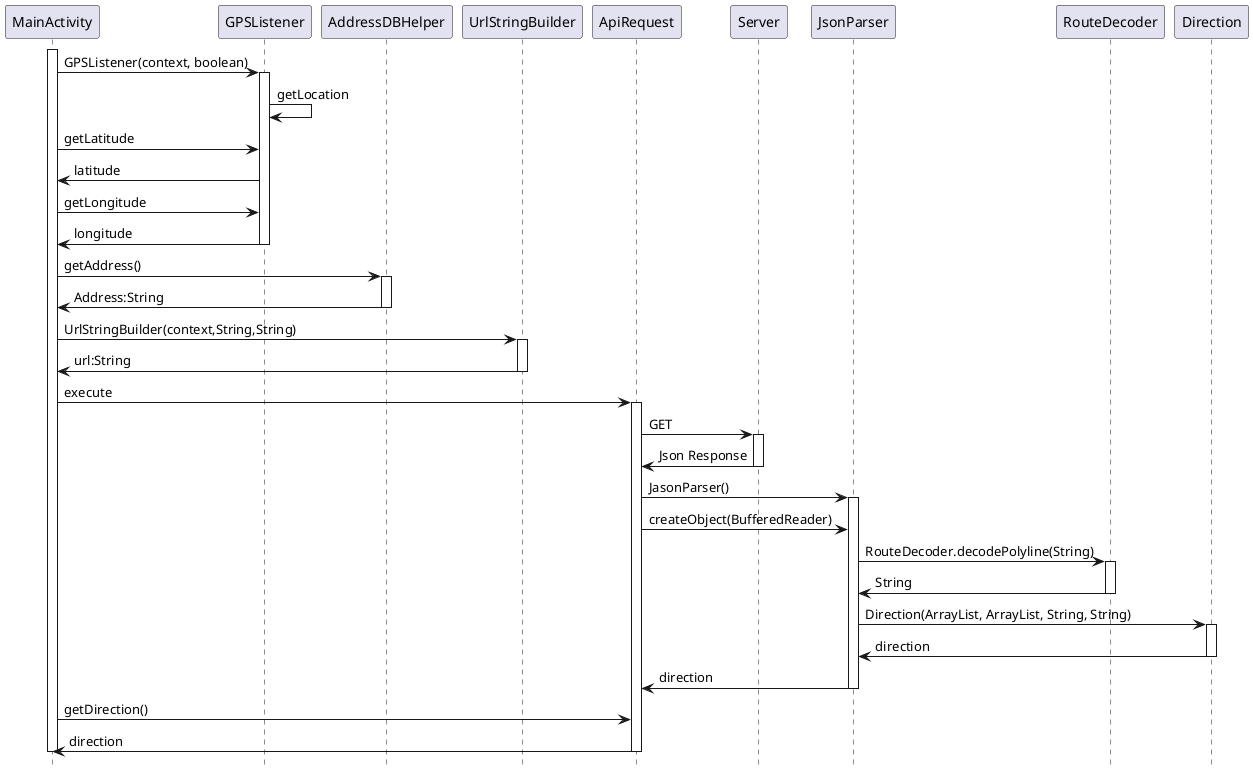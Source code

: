 @startuml
activate MainActivity
MainActivity->GPSListener:GPSListener(context, boolean)
activate GPSListener

GPSListener->GPSListener:getLocation

MainActivity->GPSListener:getLatitude
GPSListener->MainActivity:latitude
MainActivity->GPSListener:getLongitude
GPSListener->MainActivity:longitude
deactivate GPSListener
MainActivity->AddressDBHelper:getAddress()
activate AddressDBHelper
AddressDBHelper->MainActivity:Address:String
deactivate AddressDBHelper
MainActivity->UrlStringBuilder:UrlStringBuilder(context,String,String)
activate UrlStringBuilder
UrlStringBuilder->MainActivity:url:String
deactivate UrlStringBuilder
MainActivity->ApiRequest:execute
activate ApiRequest
ApiRequest->Server:GET
activate Server
Server->ApiRequest:Json Response
deactivate Server
ApiRequest->JsonParser:JasonParser()
activate JsonParser
ApiRequest->JsonParser:createObject(BufferedReader)
JsonParser->RouteDecoder:RouteDecoder.decodePolyline(String)
activate RouteDecoder
RouteDecoder->JsonParser:String
deactivate RouteDecoder
JsonParser->Direction:Direction(ArrayList, ArrayList, String, String)
activate Direction
Direction->JsonParser:direction
deactivate Direction
JsonParser->ApiRequest:direction
deactivate JsonParser
MainActivity->ApiRequest:getDirection()
ApiRequest->MainActivity:direction
deactivate ApiRequest
deactivate MainActivity
hide footbox
@enduml
